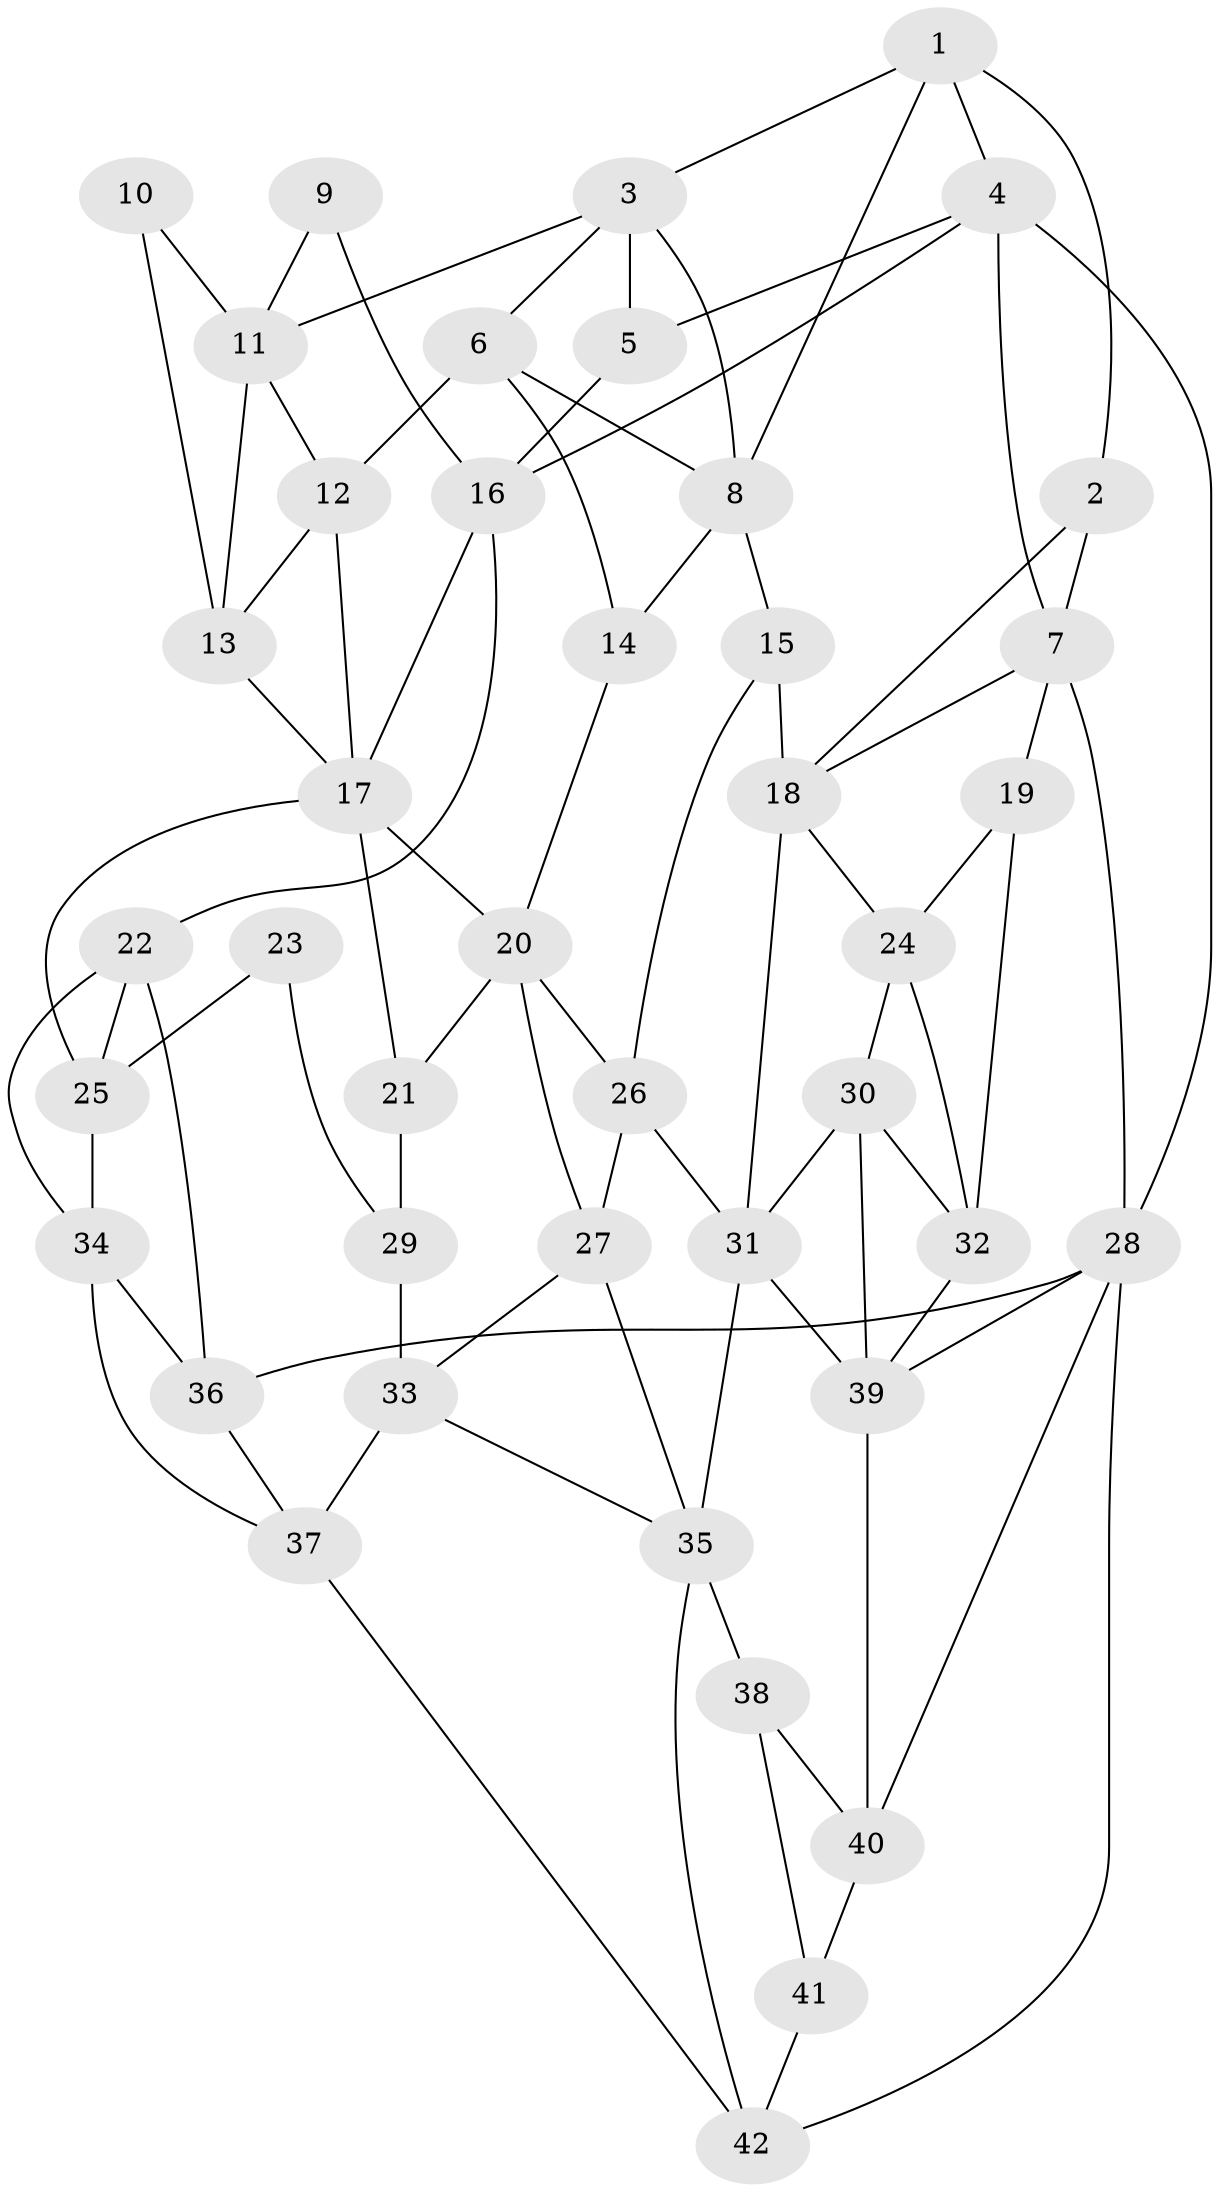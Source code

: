 // original degree distribution, {3: 0.014492753623188406, 6: 0.2028985507246377, 4: 0.21739130434782608, 5: 0.5652173913043478}
// Generated by graph-tools (version 1.1) at 2025/38/03/04/25 23:38:22]
// undirected, 42 vertices, 84 edges
graph export_dot {
  node [color=gray90,style=filled];
  1;
  2;
  3;
  4;
  5;
  6;
  7;
  8;
  9;
  10;
  11;
  12;
  13;
  14;
  15;
  16;
  17;
  18;
  19;
  20;
  21;
  22;
  23;
  24;
  25;
  26;
  27;
  28;
  29;
  30;
  31;
  32;
  33;
  34;
  35;
  36;
  37;
  38;
  39;
  40;
  41;
  42;
  1 -- 2 [weight=1.0];
  1 -- 3 [weight=1.0];
  1 -- 4 [weight=1.0];
  1 -- 8 [weight=1.0];
  2 -- 7 [weight=2.0];
  2 -- 18 [weight=1.0];
  3 -- 5 [weight=2.0];
  3 -- 6 [weight=1.0];
  3 -- 8 [weight=1.0];
  3 -- 11 [weight=1.0];
  4 -- 5 [weight=3.0];
  4 -- 7 [weight=1.0];
  4 -- 16 [weight=1.0];
  4 -- 28 [weight=1.0];
  5 -- 16 [weight=1.0];
  6 -- 8 [weight=1.0];
  6 -- 12 [weight=2.0];
  6 -- 14 [weight=1.0];
  7 -- 18 [weight=1.0];
  7 -- 19 [weight=1.0];
  7 -- 28 [weight=1.0];
  8 -- 14 [weight=2.0];
  8 -- 15 [weight=1.0];
  9 -- 11 [weight=2.0];
  9 -- 16 [weight=2.0];
  10 -- 11 [weight=1.0];
  10 -- 13 [weight=2.0];
  11 -- 12 [weight=1.0];
  11 -- 13 [weight=1.0];
  12 -- 13 [weight=2.0];
  12 -- 17 [weight=1.0];
  13 -- 17 [weight=1.0];
  14 -- 20 [weight=1.0];
  15 -- 18 [weight=2.0];
  15 -- 26 [weight=1.0];
  16 -- 17 [weight=1.0];
  16 -- 22 [weight=1.0];
  17 -- 20 [weight=1.0];
  17 -- 21 [weight=1.0];
  17 -- 25 [weight=1.0];
  18 -- 24 [weight=1.0];
  18 -- 31 [weight=1.0];
  19 -- 24 [weight=1.0];
  19 -- 32 [weight=1.0];
  20 -- 21 [weight=2.0];
  20 -- 26 [weight=1.0];
  20 -- 27 [weight=1.0];
  21 -- 29 [weight=2.0];
  22 -- 25 [weight=1.0];
  22 -- 34 [weight=1.0];
  22 -- 36 [weight=1.0];
  23 -- 25 [weight=1.0];
  23 -- 29 [weight=2.0];
  24 -- 30 [weight=1.0];
  24 -- 32 [weight=1.0];
  25 -- 34 [weight=2.0];
  26 -- 27 [weight=2.0];
  26 -- 31 [weight=2.0];
  27 -- 33 [weight=1.0];
  27 -- 35 [weight=1.0];
  28 -- 36 [weight=1.0];
  28 -- 39 [weight=1.0];
  28 -- 40 [weight=1.0];
  28 -- 42 [weight=1.0];
  29 -- 33 [weight=2.0];
  30 -- 31 [weight=1.0];
  30 -- 32 [weight=1.0];
  30 -- 39 [weight=1.0];
  31 -- 35 [weight=1.0];
  31 -- 39 [weight=1.0];
  32 -- 39 [weight=1.0];
  33 -- 35 [weight=1.0];
  33 -- 37 [weight=1.0];
  34 -- 36 [weight=2.0];
  34 -- 37 [weight=1.0];
  35 -- 38 [weight=2.0];
  35 -- 42 [weight=1.0];
  36 -- 37 [weight=1.0];
  37 -- 42 [weight=1.0];
  38 -- 40 [weight=1.0];
  38 -- 41 [weight=1.0];
  39 -- 40 [weight=1.0];
  40 -- 41 [weight=2.0];
  41 -- 42 [weight=1.0];
}
